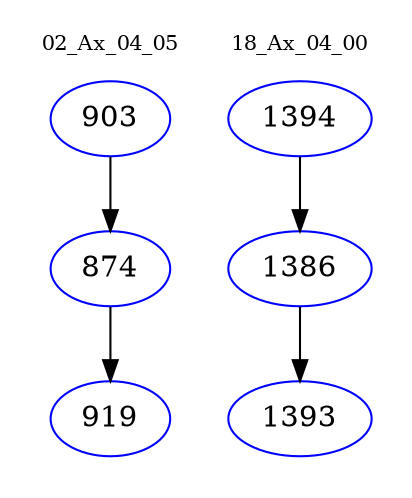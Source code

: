 digraph{
subgraph cluster_0 {
color = white
label = "02_Ax_04_05";
fontsize=10;
T0_903 [label="903", color="blue"]
T0_903 -> T0_874 [color="black"]
T0_874 [label="874", color="blue"]
T0_874 -> T0_919 [color="black"]
T0_919 [label="919", color="blue"]
}
subgraph cluster_1 {
color = white
label = "18_Ax_04_00";
fontsize=10;
T1_1394 [label="1394", color="blue"]
T1_1394 -> T1_1386 [color="black"]
T1_1386 [label="1386", color="blue"]
T1_1386 -> T1_1393 [color="black"]
T1_1393 [label="1393", color="blue"]
}
}
